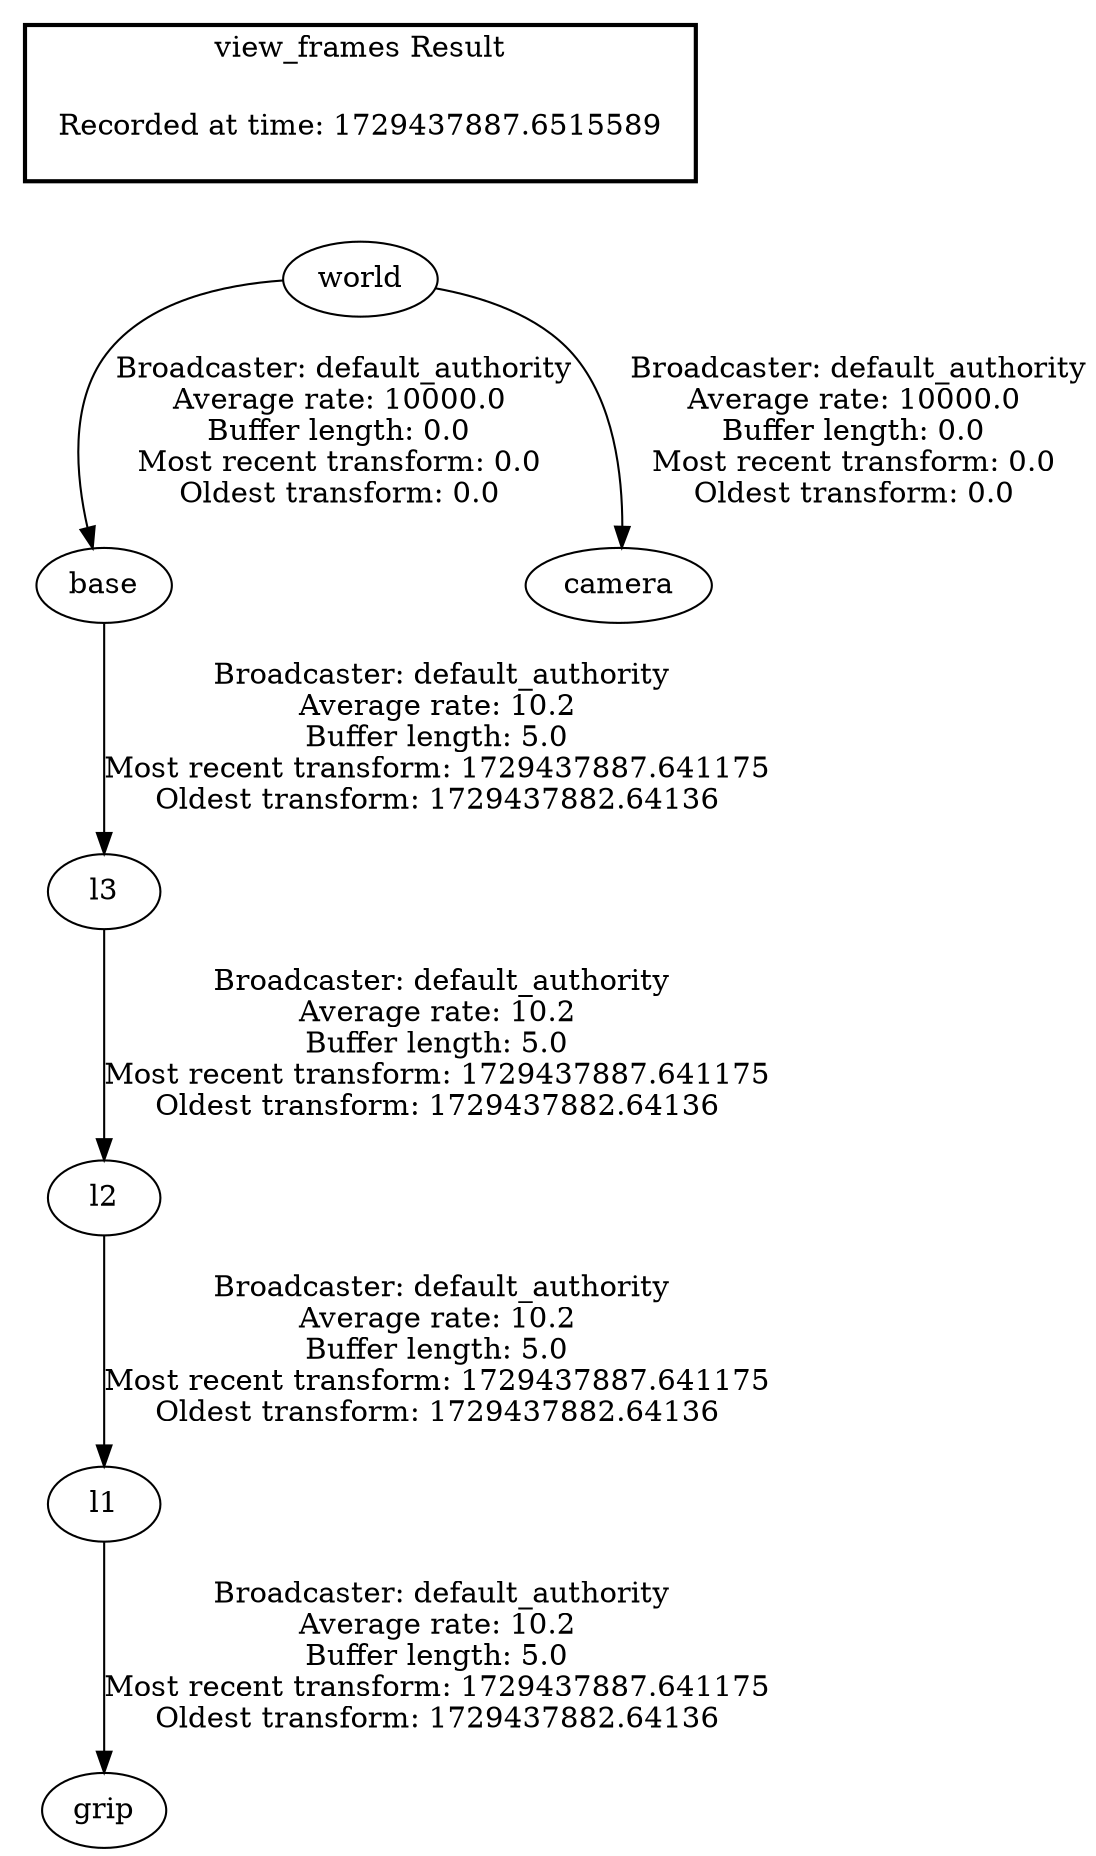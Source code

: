 digraph G {
"world" -> "base"[label=" Broadcaster: default_authority\nAverage rate: 10000.0\nBuffer length: 0.0\nMost recent transform: 0.0\nOldest transform: 0.0\n"];
"world" -> "camera"[label=" Broadcaster: default_authority\nAverage rate: 10000.0\nBuffer length: 0.0\nMost recent transform: 0.0\nOldest transform: 0.0\n"];
"base" -> "l3"[label=" Broadcaster: default_authority\nAverage rate: 10.2\nBuffer length: 5.0\nMost recent transform: 1729437887.641175\nOldest transform: 1729437882.64136\n"];
"l1" -> "grip"[label=" Broadcaster: default_authority\nAverage rate: 10.2\nBuffer length: 5.0\nMost recent transform: 1729437887.641175\nOldest transform: 1729437882.64136\n"];
"l2" -> "l1"[label=" Broadcaster: default_authority\nAverage rate: 10.2\nBuffer length: 5.0\nMost recent transform: 1729437887.641175\nOldest transform: 1729437882.64136\n"];
"l3" -> "l2"[label=" Broadcaster: default_authority\nAverage rate: 10.2\nBuffer length: 5.0\nMost recent transform: 1729437887.641175\nOldest transform: 1729437882.64136\n"];
edge [style=invis];
 subgraph cluster_legend { style=bold; color=black; label ="view_frames Result";
"Recorded at time: 1729437887.6515589"[ shape=plaintext ] ;
}->"world";
}